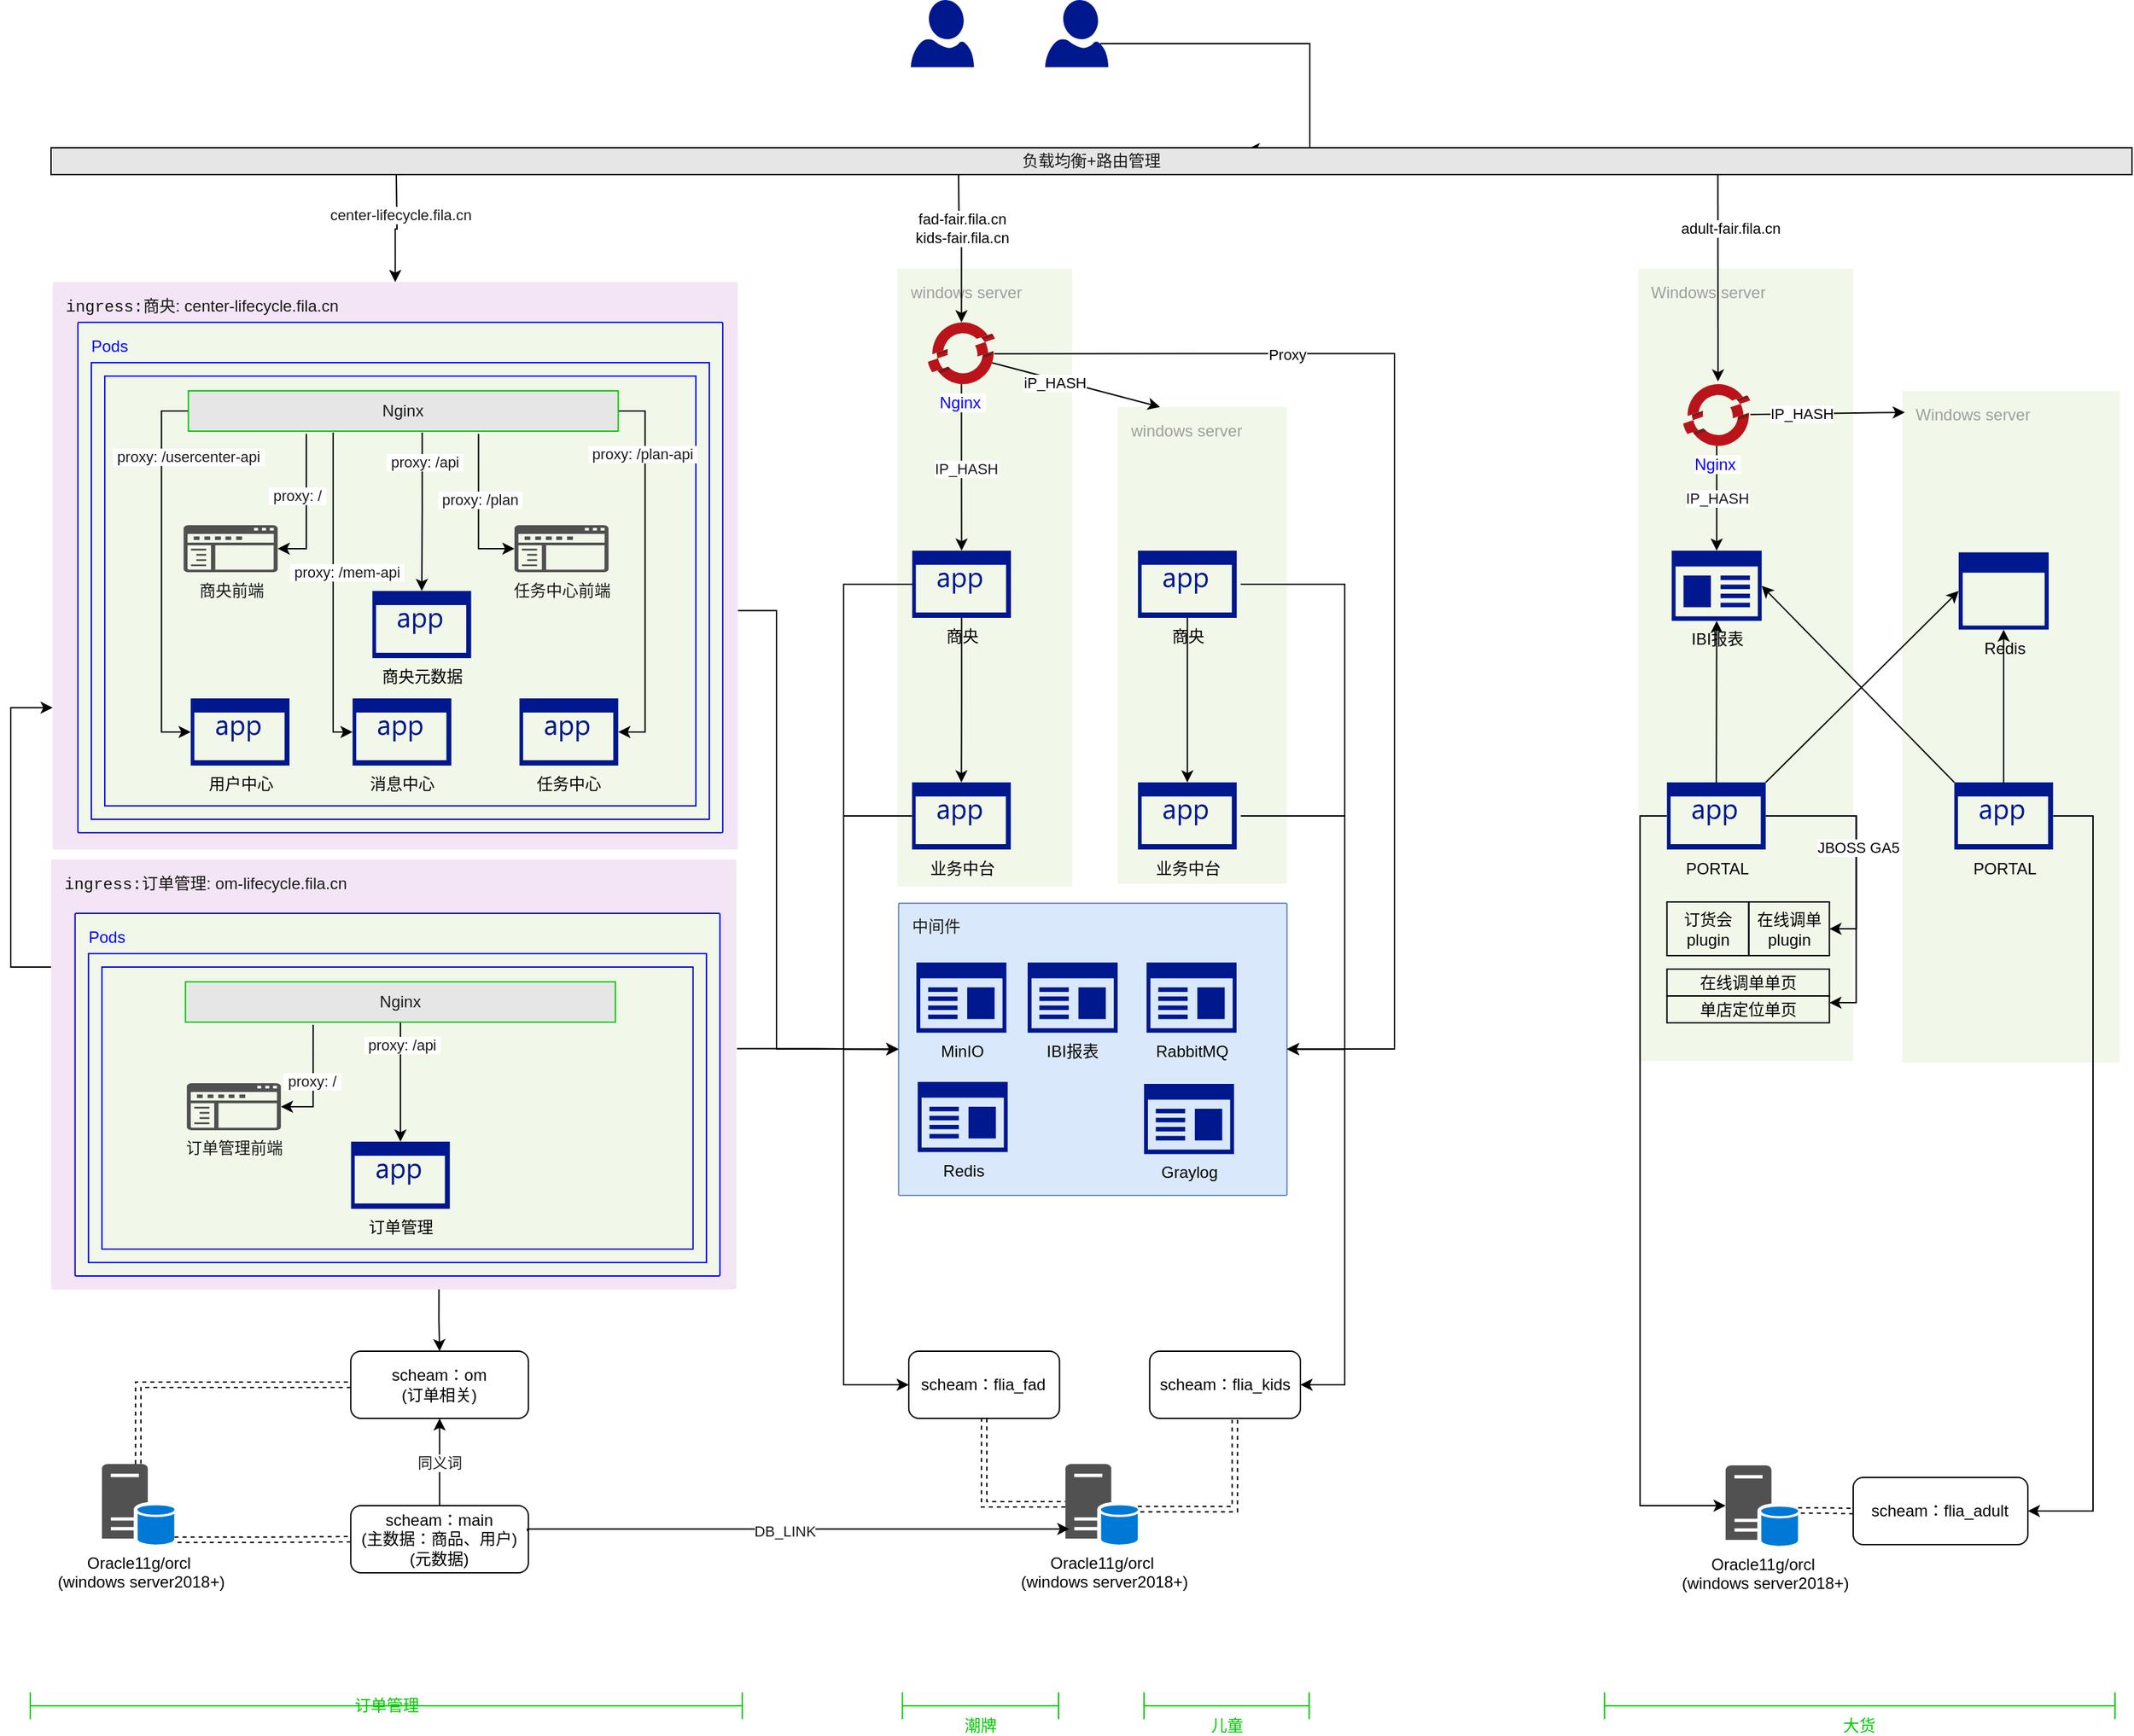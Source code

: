<mxfile version="15.1.1" type="github">
  <diagram id="Ht1M8jgEwFfnCIfOTk4-" name="Page-1">
    <mxGraphModel dx="1957" dy="445" grid="1" gridSize="10" guides="1" tooltips="1" connect="1" arrows="1" fold="1" page="1" pageScale="1" pageWidth="1169" pageHeight="827" math="0" shadow="0">
      <root>
        <mxCell id="0" />
        <mxCell id="1" parent="0" />
        <mxCell id="BOxT3LTor6TBMMufEwT3-304" value="Windows server" style="sketch=0;points=[[0,0,0],[0.25,0,0],[0.5,0,0],[0.75,0,0],[1,0,0],[1,0.25,0],[1,0.5,0],[1,0.75,0],[1,1,0],[0.75,1,0],[0.5,1,0],[0.25,1,0],[0,1,0],[0,0.75,0],[0,0.5,0],[0,0.25,0]];rounded=1;absoluteArcSize=1;arcSize=2;html=1;strokeColor=none;gradientColor=none;shadow=0;dashed=0;fontSize=12;fontColor=#9E9E9E;align=left;verticalAlign=top;spacing=10;spacingTop=-4;fillColor=#F1F8E9;" vertex="1" parent="1">
          <mxGeometry x="998" y="311" width="162" height="500" as="geometry" />
        </mxCell>
        <mxCell id="BOxT3LTor6TBMMufEwT3-303" value="Windows server" style="sketch=0;points=[[0,0,0],[0.25,0,0],[0.5,0,0],[0.75,0,0],[1,0,0],[1,0.25,0],[1,0.5,0],[1,0.75,0],[1,1,0],[0.75,1,0],[0.5,1,0],[0.25,1,0],[0,1,0],[0,0.75,0],[0,0.5,0],[0,0.25,0]];rounded=1;absoluteArcSize=1;arcSize=2;html=1;strokeColor=none;gradientColor=none;shadow=0;dashed=0;fontSize=12;fontColor=#9E9E9E;align=left;verticalAlign=top;spacing=10;spacingTop=-4;fillColor=#F1F8E9;" vertex="1" parent="1">
          <mxGeometry x="801.48" y="220" width="160" height="590" as="geometry" />
        </mxCell>
        <mxCell id="BOxT3LTor6TBMMufEwT3-302" value="windows server" style="sketch=0;points=[[0,0,0],[0.25,0,0],[0.5,0,0],[0.75,0,0],[1,0,0],[1,0.25,0],[1,0.5,0],[1,0.75,0],[1,1,0],[0.75,1,0],[0.5,1,0],[0.25,1,0],[0,1,0],[0,0.75,0],[0,0.5,0],[0,0.25,0]];rounded=1;absoluteArcSize=1;arcSize=2;html=1;strokeColor=none;gradientColor=none;shadow=0;dashed=0;fontSize=12;fontColor=#9E9E9E;align=left;verticalAlign=top;spacing=10;spacingTop=-4;fillColor=#F1F8E9;" vertex="1" parent="1">
          <mxGeometry x="413.96" y="323" width="126.04" height="355" as="geometry" />
        </mxCell>
        <mxCell id="BOxT3LTor6TBMMufEwT3-301" value="windows server" style="sketch=0;points=[[0,0,0],[0.25,0,0],[0.5,0,0],[0.75,0,0],[1,0,0],[1,0.25,0],[1,0.5,0],[1,0.75,0],[1,1,0],[0.75,1,0],[0.5,1,0],[0.25,1,0],[0,1,0],[0,0.75,0],[0,0.5,0],[0,0.25,0]];rounded=1;absoluteArcSize=1;arcSize=2;html=1;strokeColor=none;gradientColor=none;shadow=0;dashed=0;fontSize=12;fontColor=#9E9E9E;align=left;verticalAlign=top;spacing=10;spacingTop=-4;fillColor=#F1F8E9;" vertex="1" parent="1">
          <mxGeometry x="250" y="220" width="130" height="460" as="geometry" />
        </mxCell>
        <mxCell id="BOxT3LTor6TBMMufEwT3-216" style="edgeStyle=orthogonalEdgeStyle;rounded=0;orthogonalLoop=1;jettySize=auto;html=1;exitX=1;exitY=0.579;exitDx=0;exitDy=0;exitPerimeter=0;fontColor=#1A1A1A;" edge="1" parent="1" source="BOxT3LTor6TBMMufEwT3-173" target="BOxT3LTor6TBMMufEwT3-141">
          <mxGeometry relative="1" as="geometry">
            <Array as="points">
              <mxPoint x="160" y="475" />
              <mxPoint x="160" y="801" />
            </Array>
          </mxGeometry>
        </mxCell>
        <mxCell id="BOxT3LTor6TBMMufEwT3-173" value="&lt;span style=&quot;background-color: inherit ; font-family: &amp;#34;menlo&amp;#34; , &amp;#34;monaco&amp;#34; , &amp;#34;consolas&amp;#34; , &amp;#34;andale mono&amp;#34; , &amp;#34;lucida console&amp;#34; , &amp;#34;courier new&amp;#34; , monospace ; font-size: inherit ; color: rgb(18 , 18 , 18)&quot;&gt;ingress:&lt;/span&gt;&lt;font color=&quot;#1a1a1a&quot;&gt;商央: center-lifecycle.fila.cn&lt;/font&gt;" style="sketch=0;points=[[0,0,0],[0.25,0,0],[0.5,0,0],[0.75,0,0],[1,0,0],[1,0.25,0],[1,0.5,0],[1,0.75,0],[1,1,0],[0.75,1,0],[0.5,1,0],[0.25,1,0],[0,1,0],[0,0.75,0],[0,0.5,0],[0,0.25,0]];rounded=1;absoluteArcSize=1;arcSize=2;html=1;strokeColor=none;gradientColor=none;shadow=0;dashed=0;fontSize=12;fontColor=#9E9E9E;align=left;verticalAlign=top;spacing=10;spacingTop=-4;fillColor=#F3E5F5;" vertex="1" parent="1">
          <mxGeometry x="-378.79" y="230" width="510" height="422.52" as="geometry" />
        </mxCell>
        <mxCell id="BOxT3LTor6TBMMufEwT3-211" value="&lt;font color=&quot;#0000ff&quot;&gt;Pods&lt;/font&gt;" style="sketch=0;points=[[0,0,0],[0.25,0,0],[0.5,0,0],[0.75,0,0],[1,0,0],[1,0.25,0],[1,0.5,0],[1,0.75,0],[1,1,0],[0.75,1,0],[0.5,1,0],[0.25,1,0],[0,1,0],[0,0.75,0],[0,0.5,0],[0,0.25,0]];rounded=1;absoluteArcSize=1;arcSize=2;html=1;gradientColor=none;shadow=0;dashed=0;fontSize=12;fontColor=#9E9E9E;align=left;verticalAlign=top;spacing=10;spacingTop=-4;fillColor=#F1F8E9;strokeColor=#0000FF;" vertex="1" parent="1">
          <mxGeometry x="-360" y="260" width="480" height="380" as="geometry" />
        </mxCell>
        <mxCell id="BOxT3LTor6TBMMufEwT3-214" value="" style="rounded=0;whiteSpace=wrap;html=1;fontColor=#1A1A1A;align=center;verticalAlign=middle;fillColor=none;strokeColor=#0000FF;" vertex="1" parent="1">
          <mxGeometry x="-350" y="290" width="460" height="340" as="geometry" />
        </mxCell>
        <mxCell id="BOxT3LTor6TBMMufEwT3-215" value="" style="rounded=0;whiteSpace=wrap;html=1;fontColor=#1A1A1A;align=center;verticalAlign=middle;fillColor=none;strokeColor=#0000FF;" vertex="1" parent="1">
          <mxGeometry x="-340" y="300" width="440" height="320" as="geometry" />
        </mxCell>
        <mxCell id="BOxT3LTor6TBMMufEwT3-141" value="&lt;font color=&quot;#1a1a1a&quot;&gt;中间件&lt;/font&gt;" style="sketch=0;points=[[0,0,0],[0.25,0,0],[0.5,0,0],[0.75,0,0],[1,0,0],[1,0.25,0],[1,0.5,0],[1,0.75,0],[1,1,0],[0.75,1,0],[0.5,1,0],[0.25,1,0],[0,1,0],[0,0.75,0],[0,0.5,0],[0,0.25,0]];rounded=1;absoluteArcSize=1;arcSize=2;html=1;strokeColor=#6c8ebf;shadow=0;dashed=0;fontSize=12;align=left;verticalAlign=top;spacing=10;spacingTop=-4;fillColor=#dae8fc;" vertex="1" parent="1">
          <mxGeometry x="250.88" y="692.48" width="289.12" height="217.52" as="geometry" />
        </mxCell>
        <mxCell id="BOxT3LTor6TBMMufEwT3-1" value="" style="sketch=0;aspect=fixed;pointerEvents=1;shadow=0;dashed=0;html=1;strokeColor=none;labelPosition=center;verticalLabelPosition=bottom;verticalAlign=top;align=center;fillColor=#00188D;shape=mxgraph.azure.user" vertex="1" parent="1">
          <mxGeometry x="260" y="20" width="47" height="50" as="geometry" />
        </mxCell>
        <mxCell id="BOxT3LTor6TBMMufEwT3-83" style="edgeStyle=orthogonalEdgeStyle;rounded=0;orthogonalLoop=1;jettySize=auto;html=1;entryX=0.575;entryY=0.05;entryDx=0;entryDy=0;entryPerimeter=0;exitX=0.87;exitY=0.65;exitDx=0;exitDy=0;exitPerimeter=0;" edge="1" parent="1" source="BOxT3LTor6TBMMufEwT3-2" target="BOxT3LTor6TBMMufEwT3-23">
          <mxGeometry relative="1" as="geometry">
            <mxPoint x="559.695" y="115.005" as="targetPoint" />
            <Array as="points">
              <mxPoint x="557" y="53" />
            </Array>
          </mxGeometry>
        </mxCell>
        <mxCell id="BOxT3LTor6TBMMufEwT3-2" value="" style="sketch=0;aspect=fixed;pointerEvents=1;shadow=0;dashed=0;html=1;strokeColor=none;labelPosition=center;verticalLabelPosition=bottom;verticalAlign=top;align=center;fillColor=#00188D;shape=mxgraph.azure.user" vertex="1" parent="1">
          <mxGeometry x="360" y="20" width="47" height="50" as="geometry" />
        </mxCell>
        <mxCell id="BOxT3LTor6TBMMufEwT3-16" value="fad-fair.fila.cn&lt;br&gt;kids-fair.fila.cn" style="edgeStyle=orthogonalEdgeStyle;rounded=0;orthogonalLoop=1;jettySize=auto;html=1;" edge="1" parent="1" target="BOxT3LTor6TBMMufEwT3-12">
          <mxGeometry x="-0.232" y="2" relative="1" as="geometry">
            <mxPoint x="295.5" y="145" as="sourcePoint" />
            <mxPoint as="offset" />
          </mxGeometry>
        </mxCell>
        <mxCell id="BOxT3LTor6TBMMufEwT3-33" style="edgeStyle=none;rounded=0;orthogonalLoop=1;jettySize=auto;html=1;entryX=0.25;entryY=0;entryDx=0;entryDy=0;entryPerimeter=0;" edge="1" parent="1" target="BOxT3LTor6TBMMufEwT3-302">
          <mxGeometry relative="1" as="geometry">
            <mxPoint x="320" y="290" as="sourcePoint" />
            <mxPoint x="450.032" y="330.6" as="targetPoint" />
          </mxGeometry>
        </mxCell>
        <mxCell id="BOxT3LTor6TBMMufEwT3-155" value="iP_HASH" style="edgeLabel;html=1;align=center;verticalAlign=middle;resizable=0;points=[];" vertex="1" connectable="0" parent="BOxT3LTor6TBMMufEwT3-33">
          <mxGeometry x="-0.251" y="-2" relative="1" as="geometry">
            <mxPoint as="offset" />
          </mxGeometry>
        </mxCell>
        <mxCell id="BOxT3LTor6TBMMufEwT3-140" style="edgeStyle=orthogonalEdgeStyle;rounded=0;orthogonalLoop=1;jettySize=auto;html=1;exitX=0.99;exitY=0.507;exitDx=0;exitDy=0;exitPerimeter=0;" edge="1" parent="1" source="BOxT3LTor6TBMMufEwT3-12">
          <mxGeometry relative="1" as="geometry">
            <mxPoint x="320.5" y="234" as="sourcePoint" />
            <mxPoint x="540" y="801" as="targetPoint" />
            <Array as="points">
              <mxPoint x="620" y="283" />
              <mxPoint x="620" y="801" />
            </Array>
          </mxGeometry>
        </mxCell>
        <mxCell id="BOxT3LTor6TBMMufEwT3-154" value="Proxy" style="edgeLabel;html=1;align=center;verticalAlign=middle;resizable=0;points=[];" vertex="1" connectable="0" parent="BOxT3LTor6TBMMufEwT3-140">
          <mxGeometry x="-0.517" relative="1" as="geometry">
            <mxPoint x="1" as="offset" />
          </mxGeometry>
        </mxCell>
        <mxCell id="BOxT3LTor6TBMMufEwT3-307" style="edgeStyle=orthogonalEdgeStyle;rounded=0;orthogonalLoop=1;jettySize=auto;html=1;entryX=0.5;entryY=0;entryDx=0;entryDy=0;entryPerimeter=0;fontColor=#1A1A1A;" edge="1" parent="1" source="BOxT3LTor6TBMMufEwT3-12" target="BOxT3LTor6TBMMufEwT3-47">
          <mxGeometry relative="1" as="geometry" />
        </mxCell>
        <mxCell id="BOxT3LTor6TBMMufEwT3-308" value="IP_HASH" style="edgeLabel;html=1;align=center;verticalAlign=middle;resizable=0;points=[];fontColor=#1A1A1A;" vertex="1" connectable="0" parent="BOxT3LTor6TBMMufEwT3-307">
          <mxGeometry x="0.007" y="3" relative="1" as="geometry">
            <mxPoint as="offset" />
          </mxGeometry>
        </mxCell>
        <mxCell id="BOxT3LTor6TBMMufEwT3-12" value="&lt;font color=&quot;#0000ff&quot;&gt;Nginx&amp;nbsp;&lt;/font&gt;" style="sketch=0;aspect=fixed;html=1;points=[];align=center;image;fontSize=12;image=img/lib/mscae/OpenShift.svg;fillColor=#F31339;" vertex="1" parent="1">
          <mxGeometry x="272.65" y="260" width="50" height="46" as="geometry" />
        </mxCell>
        <mxCell id="BOxT3LTor6TBMMufEwT3-37" style="edgeStyle=none;rounded=0;orthogonalLoop=1;jettySize=auto;html=1;entryX=0.012;entryY=0.032;entryDx=0;entryDy=0;entryPerimeter=0;" edge="1" parent="1" source="BOxT3LTor6TBMMufEwT3-14" target="BOxT3LTor6TBMMufEwT3-304">
          <mxGeometry relative="1" as="geometry">
            <mxPoint x="1072.952" y="320.6" as="targetPoint" />
          </mxGeometry>
        </mxCell>
        <mxCell id="BOxT3LTor6TBMMufEwT3-135" value="IP_HASH" style="edgeLabel;html=1;align=center;verticalAlign=middle;resizable=0;points=[];" vertex="1" connectable="0" parent="BOxT3LTor6TBMMufEwT3-37">
          <mxGeometry x="-0.349" relative="1" as="geometry">
            <mxPoint as="offset" />
          </mxGeometry>
        </mxCell>
        <mxCell id="BOxT3LTor6TBMMufEwT3-309" value="IP_HASH" style="edgeStyle=orthogonalEdgeStyle;rounded=0;orthogonalLoop=1;jettySize=auto;html=1;entryX=0.5;entryY=0;entryDx=0;entryDy=0;entryPerimeter=0;fontColor=#1A1A1A;" edge="1" parent="1" source="BOxT3LTor6TBMMufEwT3-14" target="BOxT3LTor6TBMMufEwT3-95">
          <mxGeometry relative="1" as="geometry" />
        </mxCell>
        <mxCell id="BOxT3LTor6TBMMufEwT3-14" value="&lt;font color=&quot;#0000ff&quot;&gt;Nginx&amp;nbsp;&lt;/font&gt;" style="sketch=0;aspect=fixed;html=1;points=[];align=center;image;fontSize=12;image=img/lib/mscae/OpenShift.svg;fillColor=#F31339;" vertex="1" parent="1">
          <mxGeometry x="834.86" y="306" width="50" height="46" as="geometry" />
        </mxCell>
        <mxCell id="BOxT3LTor6TBMMufEwT3-21" value="adult-fair.fila.cn" style="endArrow=classic;html=1;entryX=0.52;entryY=-0.043;entryDx=0;entryDy=0;entryPerimeter=0;exitX=0.801;exitY=1;exitDx=0;exitDy=0;exitPerimeter=0;" edge="1" parent="1" source="BOxT3LTor6TBMMufEwT3-23" target="BOxT3LTor6TBMMufEwT3-14">
          <mxGeometry x="-0.48" y="9" width="50" height="50" relative="1" as="geometry">
            <mxPoint x="849.022" y="148.99" as="sourcePoint" />
            <mxPoint x="720" y="150" as="targetPoint" />
            <mxPoint as="offset" />
          </mxGeometry>
        </mxCell>
        <mxCell id="BOxT3LTor6TBMMufEwT3-209" style="edgeStyle=orthogonalEdgeStyle;rounded=0;orthogonalLoop=1;jettySize=auto;html=1;entryX=0.5;entryY=0;entryDx=0;entryDy=0;entryPerimeter=0;fontColor=#1A1A1A;" edge="1" parent="1" target="BOxT3LTor6TBMMufEwT3-173">
          <mxGeometry relative="1" as="geometry">
            <mxPoint x="-123" y="150" as="sourcePoint" />
          </mxGeometry>
        </mxCell>
        <mxCell id="BOxT3LTor6TBMMufEwT3-210" value="center-lifecycle.fila.cn" style="edgeLabel;html=1;align=center;verticalAlign=middle;resizable=0;points=[];fontColor=#1A1A1A;" vertex="1" connectable="0" parent="BOxT3LTor6TBMMufEwT3-209">
          <mxGeometry x="-0.27" y="2" relative="1" as="geometry">
            <mxPoint as="offset" />
          </mxGeometry>
        </mxCell>
        <mxCell id="BOxT3LTor6TBMMufEwT3-23" value="负载均衡+路由管理" style="rounded=0;whiteSpace=wrap;html=1;align=center;fontColor=#1A1A1A;fillColor=#E6E6E6;" vertex="1" parent="1">
          <mxGeometry x="-380" y="130" width="1549" height="20" as="geometry" />
        </mxCell>
        <mxCell id="BOxT3LTor6TBMMufEwT3-120" style="edgeStyle=orthogonalEdgeStyle;rounded=0;orthogonalLoop=1;jettySize=auto;html=1;exitX=0;exitY=0.5;exitDx=0;exitDy=0;exitPerimeter=0;shape=link;dashed=1;entryX=0.5;entryY=1;entryDx=0;entryDy=0;" edge="1" parent="1" source="BOxT3LTor6TBMMufEwT3-40" target="BOxT3LTor6TBMMufEwT3-121">
          <mxGeometry relative="1" as="geometry">
            <mxPoint x="294.48" y="1116" as="targetPoint" />
          </mxGeometry>
        </mxCell>
        <mxCell id="BOxT3LTor6TBMMufEwT3-138" style="edgeStyle=orthogonalEdgeStyle;rounded=0;orthogonalLoop=1;jettySize=auto;html=1;exitX=1;exitY=0.56;exitDx=0;exitDy=0;exitPerimeter=0;entryX=0.565;entryY=1.02;entryDx=0;entryDy=0;entryPerimeter=0;shape=link;dashed=1;" edge="1" parent="1" source="BOxT3LTor6TBMMufEwT3-40" target="BOxT3LTor6TBMMufEwT3-137">
          <mxGeometry relative="1" as="geometry" />
        </mxCell>
        <mxCell id="BOxT3LTor6TBMMufEwT3-40" value="Oracle11g/orcl&lt;br&gt;&amp;nbsp;(windows server2018+)" style="sketch=0;pointerEvents=1;shadow=0;dashed=0;html=1;strokeColor=none;labelPosition=center;verticalLabelPosition=bottom;verticalAlign=top;align=center;fillColor=#515151;shape=mxgraph.mscae.system_center.primary_site;" vertex="1" parent="1">
          <mxGeometry x="375.08" y="1110" width="54" height="60" as="geometry" />
        </mxCell>
        <mxCell id="BOxT3LTor6TBMMufEwT3-148" style="edgeStyle=orthogonalEdgeStyle;rounded=0;orthogonalLoop=1;jettySize=auto;html=1;exitX=0.5;exitY=1;exitDx=0;exitDy=0;exitPerimeter=0;entryX=0.5;entryY=0;entryDx=0;entryDy=0;entryPerimeter=0;" edge="1" parent="1" source="BOxT3LTor6TBMMufEwT3-47" target="BOxT3LTor6TBMMufEwT3-48">
          <mxGeometry relative="1" as="geometry" />
        </mxCell>
        <mxCell id="BOxT3LTor6TBMMufEwT3-150" style="edgeStyle=orthogonalEdgeStyle;rounded=0;orthogonalLoop=1;jettySize=auto;html=1;exitX=0;exitY=0.5;exitDx=0;exitDy=0;exitPerimeter=0;entryX=0;entryY=0.5;entryDx=0;entryDy=0;" edge="1" parent="1" source="BOxT3LTor6TBMMufEwT3-47" target="BOxT3LTor6TBMMufEwT3-121">
          <mxGeometry relative="1" as="geometry">
            <Array as="points">
              <mxPoint x="210" y="455" />
              <mxPoint x="210" y="1051" />
            </Array>
          </mxGeometry>
        </mxCell>
        <mxCell id="BOxT3LTor6TBMMufEwT3-47" value="商央" style="sketch=0;aspect=fixed;pointerEvents=1;shadow=0;dashed=0;html=1;strokeColor=none;labelPosition=center;verticalLabelPosition=bottom;verticalAlign=top;align=center;fillColor=#00188D;shape=mxgraph.mscae.enterprise.application" vertex="1" parent="1">
          <mxGeometry x="261.03" y="430" width="73.52" height="50" as="geometry" />
        </mxCell>
        <mxCell id="BOxT3LTor6TBMMufEwT3-171" style="edgeStyle=orthogonalEdgeStyle;rounded=0;orthogonalLoop=1;jettySize=auto;html=1;exitX=0;exitY=0.5;exitDx=0;exitDy=0;exitPerimeter=0;entryX=0;entryY=0.5;entryDx=0;entryDy=0;entryPerimeter=0;fontColor=#1A1A1A;" edge="1" parent="1" source="BOxT3LTor6TBMMufEwT3-48" target="BOxT3LTor6TBMMufEwT3-141">
          <mxGeometry relative="1" as="geometry">
            <Array as="points">
              <mxPoint x="210" y="628" />
              <mxPoint x="210" y="801" />
            </Array>
          </mxGeometry>
        </mxCell>
        <mxCell id="BOxT3LTor6TBMMufEwT3-48" value="业务中台" style="sketch=0;aspect=fixed;pointerEvents=1;shadow=0;dashed=0;html=1;strokeColor=none;labelPosition=center;verticalLabelPosition=bottom;verticalAlign=top;align=center;fillColor=#00188D;shape=mxgraph.mscae.enterprise.application" vertex="1" parent="1">
          <mxGeometry x="260.89" y="602.52" width="73.52" height="50" as="geometry" />
        </mxCell>
        <mxCell id="BOxT3LTor6TBMMufEwT3-149" style="edgeStyle=orthogonalEdgeStyle;rounded=0;orthogonalLoop=1;jettySize=auto;html=1;exitX=0.5;exitY=1;exitDx=0;exitDy=0;exitPerimeter=0;entryX=0.5;entryY=0;entryDx=0;entryDy=0;entryPerimeter=0;" edge="1" parent="1" source="BOxT3LTor6TBMMufEwT3-50" target="BOxT3LTor6TBMMufEwT3-51">
          <mxGeometry relative="1" as="geometry" />
        </mxCell>
        <mxCell id="BOxT3LTor6TBMMufEwT3-151" style="edgeStyle=orthogonalEdgeStyle;rounded=0;orthogonalLoop=1;jettySize=auto;html=1;exitX=1;exitY=0.5;exitDx=0;exitDy=0;exitPerimeter=0;entryX=1;entryY=0.5;entryDx=0;entryDy=0;" edge="1" parent="1" target="BOxT3LTor6TBMMufEwT3-137">
          <mxGeometry relative="1" as="geometry">
            <mxPoint x="505.6" y="455" as="sourcePoint" />
            <mxPoint x="541.64" y="967.48" as="targetPoint" />
            <Array as="points">
              <mxPoint x="583" y="455" />
              <mxPoint x="583" y="1051" />
            </Array>
          </mxGeometry>
        </mxCell>
        <mxCell id="BOxT3LTor6TBMMufEwT3-50" value="商央" style="sketch=0;aspect=fixed;pointerEvents=1;shadow=0;dashed=0;html=1;strokeColor=none;labelPosition=center;verticalLabelPosition=bottom;verticalAlign=top;align=center;fillColor=#00188D;shape=mxgraph.mscae.enterprise.application" vertex="1" parent="1">
          <mxGeometry x="429.08" y="430" width="73.52" height="50" as="geometry" />
        </mxCell>
        <mxCell id="BOxT3LTor6TBMMufEwT3-172" style="edgeStyle=orthogonalEdgeStyle;rounded=0;orthogonalLoop=1;jettySize=auto;html=1;exitX=1;exitY=0.5;exitDx=0;exitDy=0;exitPerimeter=0;fontColor=#1A1A1A;entryX=1;entryY=0.5;entryDx=0;entryDy=0;entryPerimeter=0;" edge="1" parent="1" target="BOxT3LTor6TBMMufEwT3-141">
          <mxGeometry relative="1" as="geometry">
            <mxPoint x="505.6" y="627.52" as="sourcePoint" />
            <mxPoint x="560" y="810" as="targetPoint" />
            <Array as="points">
              <mxPoint x="583" y="628" />
              <mxPoint x="583" y="801" />
            </Array>
          </mxGeometry>
        </mxCell>
        <mxCell id="BOxT3LTor6TBMMufEwT3-51" value="业务中台" style="sketch=0;aspect=fixed;pointerEvents=1;shadow=0;dashed=0;html=1;strokeColor=none;labelPosition=center;verticalLabelPosition=bottom;verticalAlign=top;align=center;fillColor=#00188D;shape=mxgraph.mscae.enterprise.application" vertex="1" parent="1">
          <mxGeometry x="429.08" y="602.52" width="73.52" height="50" as="geometry" />
        </mxCell>
        <mxCell id="BOxT3LTor6TBMMufEwT3-55" value="&lt;font color=&quot;#00cc00&quot;&gt;&lt;br&gt;&lt;br&gt;大货&lt;/font&gt;" style="shape=crossbar;whiteSpace=wrap;html=1;rounded=1;fillColor=none;strokeColor=#00CC00;" vertex="1" parent="1">
          <mxGeometry x="776.36" y="1280" width="380" height="20" as="geometry" />
        </mxCell>
        <mxCell id="BOxT3LTor6TBMMufEwT3-61" value="MinIO" style="sketch=0;aspect=fixed;pointerEvents=1;shadow=0;dashed=0;html=1;strokeColor=none;labelPosition=center;verticalLabelPosition=bottom;verticalAlign=top;align=center;fillColor=#00188D;shape=mxgraph.mscae.enterprise.app_generic;flipH=1;" vertex="1" parent="1">
          <mxGeometry x="264.15" y="736.61" width="67" height="52.26" as="geometry" />
        </mxCell>
        <mxCell id="BOxT3LTor6TBMMufEwT3-62" value="RabbitMQ" style="sketch=0;aspect=fixed;pointerEvents=1;shadow=0;dashed=0;html=1;strokeColor=none;labelPosition=center;verticalLabelPosition=bottom;verticalAlign=top;align=center;fillColor=#00188D;shape=mxgraph.mscae.enterprise.app_generic;flipH=1;" vertex="1" parent="1">
          <mxGeometry x="435.46" y="736.61" width="67" height="52.26" as="geometry" />
        </mxCell>
        <mxCell id="BOxT3LTor6TBMMufEwT3-63" value="Graylog" style="sketch=0;aspect=fixed;pointerEvents=1;shadow=0;dashed=0;html=1;strokeColor=none;labelPosition=center;verticalLabelPosition=bottom;verticalAlign=top;align=center;fillColor=#00188D;shape=mxgraph.mscae.enterprise.app_generic;flipH=1;" vertex="1" parent="1">
          <mxGeometry x="433.6" y="827" width="67" height="52.26" as="geometry" />
        </mxCell>
        <mxCell id="BOxT3LTor6TBMMufEwT3-65" value="IBI报表" style="sketch=0;aspect=fixed;pointerEvents=1;shadow=0;dashed=0;html=1;strokeColor=none;labelPosition=center;verticalLabelPosition=bottom;verticalAlign=top;align=center;fillColor=#00188D;shape=mxgraph.mscae.enterprise.app_generic;flipH=1;" vertex="1" parent="1">
          <mxGeometry x="346.96" y="736.61" width="67" height="52.26" as="geometry" />
        </mxCell>
        <mxCell id="BOxT3LTor6TBMMufEwT3-114" style="edgeStyle=orthogonalEdgeStyle;rounded=0;orthogonalLoop=1;jettySize=auto;html=1;exitX=0;exitY=0.5;exitDx=0;exitDy=0;exitPerimeter=0;entryX=0;entryY=0.5;entryDx=0;entryDy=0;entryPerimeter=0;" edge="1" parent="1" source="BOxT3LTor6TBMMufEwT3-70" target="BOxT3LTor6TBMMufEwT3-99">
          <mxGeometry relative="1" as="geometry" />
        </mxCell>
        <mxCell id="BOxT3LTor6TBMMufEwT3-124" style="edgeStyle=orthogonalEdgeStyle;rounded=0;orthogonalLoop=1;jettySize=auto;html=1;exitX=1;exitY=0.5;exitDx=0;exitDy=0;exitPerimeter=0;entryX=1;entryY=0.5;entryDx=0;entryDy=0;" edge="1" parent="1" source="BOxT3LTor6TBMMufEwT3-70" target="BOxT3LTor6TBMMufEwT3-105">
          <mxGeometry relative="1" as="geometry" />
        </mxCell>
        <mxCell id="BOxT3LTor6TBMMufEwT3-125" style="edgeStyle=orthogonalEdgeStyle;rounded=0;orthogonalLoop=1;jettySize=auto;html=1;entryX=1;entryY=0.25;entryDx=0;entryDy=0;exitX=1;exitY=0.5;exitDx=0;exitDy=0;exitPerimeter=0;" edge="1" parent="1" source="BOxT3LTor6TBMMufEwT3-70" target="BOxT3LTor6TBMMufEwT3-107">
          <mxGeometry relative="1" as="geometry" />
        </mxCell>
        <mxCell id="BOxT3LTor6TBMMufEwT3-126" value="JBOSS GA5" style="edgeLabel;html=1;align=center;verticalAlign=middle;resizable=0;points=[];" vertex="1" connectable="0" parent="BOxT3LTor6TBMMufEwT3-125">
          <mxGeometry x="-0.201" y="1" relative="1" as="geometry">
            <mxPoint as="offset" />
          </mxGeometry>
        </mxCell>
        <mxCell id="BOxT3LTor6TBMMufEwT3-130" style="edgeStyle=none;rounded=0;orthogonalLoop=1;jettySize=auto;html=1;exitX=0.5;exitY=0;exitDx=0;exitDy=0;exitPerimeter=0;entryX=0.5;entryY=1;entryDx=0;entryDy=0;entryPerimeter=0;" edge="1" parent="1" source="BOxT3LTor6TBMMufEwT3-70" target="BOxT3LTor6TBMMufEwT3-95">
          <mxGeometry relative="1" as="geometry" />
        </mxCell>
        <mxCell id="BOxT3LTor6TBMMufEwT3-133" style="edgeStyle=none;rounded=0;orthogonalLoop=1;jettySize=auto;html=1;exitX=1;exitY=0;exitDx=0;exitDy=0;exitPerimeter=0;entryX=0;entryY=0.5;entryDx=0;entryDy=0;entryPerimeter=0;" edge="1" parent="1" source="BOxT3LTor6TBMMufEwT3-70" target="BOxT3LTor6TBMMufEwT3-98">
          <mxGeometry relative="1" as="geometry" />
        </mxCell>
        <mxCell id="BOxT3LTor6TBMMufEwT3-70" value="PORTAL" style="sketch=0;aspect=fixed;pointerEvents=1;shadow=0;dashed=0;html=1;strokeColor=none;labelPosition=center;verticalLabelPosition=bottom;verticalAlign=top;align=center;fillColor=#00188D;shape=mxgraph.mscae.enterprise.application" vertex="1" parent="1">
          <mxGeometry x="822.84" y="602.52" width="73.52" height="50" as="geometry" />
        </mxCell>
        <mxCell id="BOxT3LTor6TBMMufEwT3-115" style="edgeStyle=orthogonalEdgeStyle;rounded=0;orthogonalLoop=1;jettySize=auto;html=1;entryX=1;entryY=0.5;entryDx=0;entryDy=0;exitX=1;exitY=0.5;exitDx=0;exitDy=0;exitPerimeter=0;" edge="1" parent="1" source="BOxT3LTor6TBMMufEwT3-74" target="BOxT3LTor6TBMMufEwT3-111">
          <mxGeometry relative="1" as="geometry">
            <mxPoint x="1140" y="620" as="sourcePoint" />
            <Array as="points">
              <mxPoint x="1140" y="628" />
              <mxPoint x="1140" y="1145" />
            </Array>
          </mxGeometry>
        </mxCell>
        <mxCell id="BOxT3LTor6TBMMufEwT3-131" style="edgeStyle=none;rounded=0;orthogonalLoop=1;jettySize=auto;html=1;exitX=0.5;exitY=0;exitDx=0;exitDy=0;exitPerimeter=0;entryX=0.5;entryY=1;entryDx=0;entryDy=0;entryPerimeter=0;" edge="1" parent="1" source="BOxT3LTor6TBMMufEwT3-74" target="BOxT3LTor6TBMMufEwT3-98">
          <mxGeometry relative="1" as="geometry" />
        </mxCell>
        <mxCell id="BOxT3LTor6TBMMufEwT3-136" style="edgeStyle=none;rounded=0;orthogonalLoop=1;jettySize=auto;html=1;exitX=0;exitY=0;exitDx=0;exitDy=0;exitPerimeter=0;entryX=1;entryY=0.5;entryDx=0;entryDy=0;entryPerimeter=0;" edge="1" parent="1" source="BOxT3LTor6TBMMufEwT3-74" target="BOxT3LTor6TBMMufEwT3-95">
          <mxGeometry relative="1" as="geometry" />
        </mxCell>
        <mxCell id="BOxT3LTor6TBMMufEwT3-74" value="PORTAL" style="sketch=0;aspect=fixed;pointerEvents=1;shadow=0;dashed=0;html=1;strokeColor=none;labelPosition=center;verticalLabelPosition=bottom;verticalAlign=top;align=center;fillColor=#00188D;shape=mxgraph.mscae.enterprise.application" vertex="1" parent="1">
          <mxGeometry x="1036.74" y="602.52" width="73.52" height="50" as="geometry" />
        </mxCell>
        <mxCell id="BOxT3LTor6TBMMufEwT3-77" value="&lt;br&gt;&lt;br&gt;潮牌" style="shape=crossbar;whiteSpace=wrap;html=1;rounded=1;fillColor=none;strokeColor=#00CC00;fontColor=#00CC00;" vertex="1" parent="1">
          <mxGeometry x="253.75" y="1280" width="116.25" height="20" as="geometry" />
        </mxCell>
        <mxCell id="BOxT3LTor6TBMMufEwT3-78" value="&lt;br&gt;&lt;br&gt;儿童" style="shape=crossbar;whiteSpace=wrap;html=1;rounded=1;fillColor=none;strokeColor=#00CC00;fontColor=#00CC00;" vertex="1" parent="1">
          <mxGeometry x="433.6" y="1280" width="122.96" height="20" as="geometry" />
        </mxCell>
        <mxCell id="BOxT3LTor6TBMMufEwT3-95" value="IBI报表" style="sketch=0;aspect=fixed;pointerEvents=1;shadow=0;dashed=0;html=1;strokeColor=none;labelPosition=center;verticalLabelPosition=bottom;verticalAlign=top;align=center;fillColor=#00188D;shape=mxgraph.mscae.enterprise.app_generic" vertex="1" parent="1">
          <mxGeometry x="826.36" y="430" width="67" height="52.26" as="geometry" />
        </mxCell>
        <mxCell id="BOxT3LTor6TBMMufEwT3-98" value="Redis" style="sketch=0;aspect=fixed;pointerEvents=1;shadow=0;dashed=0;html=1;strokeColor=none;labelPosition=center;verticalLabelPosition=bottom;verticalAlign=top;align=center;fillColor=#00188D;shape=mxgraph.mscae.enterprise.application_blank" vertex="1" parent="1">
          <mxGeometry x="1040" y="431.19" width="67" height="57.62" as="geometry" />
        </mxCell>
        <mxCell id="BOxT3LTor6TBMMufEwT3-116" style="edgeStyle=orthogonalEdgeStyle;rounded=0;orthogonalLoop=1;jettySize=auto;html=1;exitX=1;exitY=0.56;exitDx=0;exitDy=0;exitPerimeter=0;entryX=0;entryY=0.5;entryDx=0;entryDy=0;dashed=1;shape=link;" edge="1" parent="1" source="BOxT3LTor6TBMMufEwT3-99" target="BOxT3LTor6TBMMufEwT3-111">
          <mxGeometry relative="1" as="geometry" />
        </mxCell>
        <mxCell id="BOxT3LTor6TBMMufEwT3-99" value="Oracle11g/orcl&lt;br&gt;&amp;nbsp;(windows server2018+)" style="sketch=0;pointerEvents=1;shadow=0;dashed=0;html=1;strokeColor=none;labelPosition=center;verticalLabelPosition=bottom;verticalAlign=top;align=center;fillColor=#515151;shape=mxgraph.mscae.system_center.primary_site;" vertex="1" parent="1">
          <mxGeometry x="866.52" y="1111" width="54" height="60" as="geometry" />
        </mxCell>
        <mxCell id="BOxT3LTor6TBMMufEwT3-104" value="订货会plugin" style="rounded=0;whiteSpace=wrap;html=1;fillColor=none;" vertex="1" parent="1">
          <mxGeometry x="822.84" y="691.52" width="60.92" height="40" as="geometry" />
        </mxCell>
        <mxCell id="BOxT3LTor6TBMMufEwT3-105" value="在线调单plugin" style="rounded=0;whiteSpace=wrap;html=1;fillColor=none;" vertex="1" parent="1">
          <mxGeometry x="883.76" y="691.52" width="60" height="40" as="geometry" />
        </mxCell>
        <mxCell id="BOxT3LTor6TBMMufEwT3-106" value="在线调单单页" style="rounded=0;whiteSpace=wrap;html=1;fillColor=none;" vertex="1" parent="1">
          <mxGeometry x="822.84" y="741.52" width="120.92" height="20" as="geometry" />
        </mxCell>
        <mxCell id="BOxT3LTor6TBMMufEwT3-107" value="单店定位单页" style="rounded=0;whiteSpace=wrap;html=1;fillColor=none;" vertex="1" parent="1">
          <mxGeometry x="822.84" y="761.52" width="120.92" height="20" as="geometry" />
        </mxCell>
        <mxCell id="BOxT3LTor6TBMMufEwT3-111" value="scheam：flia_adult" style="rounded=1;whiteSpace=wrap;html=1;fillColor=none;align=center;verticalAlign=middle;" vertex="1" parent="1">
          <mxGeometry x="961.48" y="1120" width="130" height="50" as="geometry" />
        </mxCell>
        <mxCell id="BOxT3LTor6TBMMufEwT3-121" value="scheam：flia_fad" style="rounded=1;whiteSpace=wrap;html=1;fillColor=none;align=center;verticalAlign=middle;" vertex="1" parent="1">
          <mxGeometry x="258.48" y="1026" width="112.21" height="50" as="geometry" />
        </mxCell>
        <mxCell id="BOxT3LTor6TBMMufEwT3-137" value="scheam：flia_kids" style="rounded=1;whiteSpace=wrap;html=1;fillColor=none;align=center;verticalAlign=middle;" vertex="1" parent="1">
          <mxGeometry x="437.79" y="1026" width="112.21" height="50" as="geometry" />
        </mxCell>
        <mxCell id="BOxT3LTor6TBMMufEwT3-142" value="Redis" style="sketch=0;aspect=fixed;pointerEvents=1;shadow=0;dashed=0;html=1;strokeColor=none;labelPosition=center;verticalLabelPosition=bottom;verticalAlign=top;align=center;fillColor=#00188D;shape=mxgraph.mscae.enterprise.app_generic;flipH=1;" vertex="1" parent="1">
          <mxGeometry x="265.12" y="825.48" width="67" height="52.26" as="geometry" />
        </mxCell>
        <mxCell id="BOxT3LTor6TBMMufEwT3-296" style="edgeStyle=orthogonalEdgeStyle;rounded=0;orthogonalLoop=1;jettySize=auto;html=1;exitX=0.5;exitY=0;exitDx=0;exitDy=0;exitPerimeter=0;entryX=0;entryY=0.5;entryDx=0;entryDy=0;fontColor=#1A1A1A;shape=link;dashed=1;" edge="1" parent="1" source="BOxT3LTor6TBMMufEwT3-158" target="BOxT3LTor6TBMMufEwT3-293">
          <mxGeometry relative="1" as="geometry" />
        </mxCell>
        <mxCell id="BOxT3LTor6TBMMufEwT3-158" value="Oracle11g/orcl&lt;br&gt;&amp;nbsp;(windows server2018+)" style="sketch=0;pointerEvents=1;shadow=0;dashed=0;html=1;strokeColor=none;labelPosition=center;verticalLabelPosition=bottom;verticalAlign=top;align=center;fillColor=#515151;shape=mxgraph.mscae.system_center.primary_site;" vertex="1" parent="1">
          <mxGeometry x="-342.12" y="1110" width="54" height="60" as="geometry" />
        </mxCell>
        <mxCell id="BOxT3LTor6TBMMufEwT3-159" value="订单管理" style="shape=crossbar;whiteSpace=wrap;html=1;rounded=1;fillColor=none;strokeColor=#00CC00;fontColor=#00CC00;" vertex="1" parent="1">
          <mxGeometry x="-395.43" y="1280" width="530" height="20" as="geometry" />
        </mxCell>
        <mxCell id="BOxT3LTor6TBMMufEwT3-161" style="edgeStyle=orthogonalEdgeStyle;rounded=0;orthogonalLoop=1;jettySize=auto;html=1;exitX=1;exitY=0.94;exitDx=0;exitDy=0;exitPerimeter=0;shape=link;dashed=1;" edge="1" parent="1" source="BOxT3LTor6TBMMufEwT3-158" target="BOxT3LTor6TBMMufEwT3-162">
          <mxGeometry relative="1" as="geometry">
            <mxPoint x="-121.91" y="981" as="targetPoint" />
            <mxPoint x="-91.95" y="957.48" as="sourcePoint" />
          </mxGeometry>
        </mxCell>
        <mxCell id="BOxT3LTor6TBMMufEwT3-294" value="同义词" style="edgeStyle=orthogonalEdgeStyle;rounded=0;orthogonalLoop=1;jettySize=auto;html=1;exitX=0.5;exitY=0;exitDx=0;exitDy=0;entryX=0.5;entryY=1;entryDx=0;entryDy=0;fontColor=#1A1A1A;" edge="1" parent="1" source="BOxT3LTor6TBMMufEwT3-162" target="BOxT3LTor6TBMMufEwT3-293">
          <mxGeometry relative="1" as="geometry" />
        </mxCell>
        <mxCell id="BOxT3LTor6TBMMufEwT3-312" style="edgeStyle=orthogonalEdgeStyle;rounded=0;orthogonalLoop=1;jettySize=auto;html=1;entryX=0.054;entryY=0.806;entryDx=0;entryDy=0;entryPerimeter=0;fontColor=#1A1A1A;exitX=0.995;exitY=0.38;exitDx=0;exitDy=0;exitPerimeter=0;" edge="1" parent="1" source="BOxT3LTor6TBMMufEwT3-162" target="BOxT3LTor6TBMMufEwT3-40">
          <mxGeometry relative="1" as="geometry">
            <mxPoint x="-25" y="1167" as="sourcePoint" />
            <Array as="points">
              <mxPoint x="-25" y="1158" />
            </Array>
          </mxGeometry>
        </mxCell>
        <mxCell id="BOxT3LTor6TBMMufEwT3-313" value="DB_LINK" style="edgeLabel;html=1;align=center;verticalAlign=middle;resizable=0;points=[];fontColor=#1A1A1A;" vertex="1" connectable="0" parent="BOxT3LTor6TBMMufEwT3-312">
          <mxGeometry x="-0.05" y="-1" relative="1" as="geometry">
            <mxPoint as="offset" />
          </mxGeometry>
        </mxCell>
        <mxCell id="BOxT3LTor6TBMMufEwT3-162" value="scheam：main&lt;br&gt;(主数据：商品、用户)&lt;br&gt;(元数据)" style="rounded=1;whiteSpace=wrap;html=1;fillColor=none;align=center;verticalAlign=middle;" vertex="1" parent="1">
          <mxGeometry x="-156.88" y="1141" width="132.21" height="50" as="geometry" />
        </mxCell>
        <mxCell id="BOxT3LTor6TBMMufEwT3-175" value="用户中心" style="sketch=0;aspect=fixed;pointerEvents=1;shadow=0;dashed=0;html=1;strokeColor=none;labelPosition=center;verticalLabelPosition=bottom;verticalAlign=top;align=center;fillColor=#00188D;shape=mxgraph.mscae.enterprise.application" vertex="1" parent="1">
          <mxGeometry x="-276.03" y="540" width="73.52" height="50" as="geometry" />
        </mxCell>
        <mxCell id="BOxT3LTor6TBMMufEwT3-177" value="消息中心" style="sketch=0;aspect=fixed;pointerEvents=1;shadow=0;dashed=0;html=1;strokeColor=none;labelPosition=center;verticalLabelPosition=bottom;verticalAlign=top;align=center;fillColor=#00188D;shape=mxgraph.mscae.enterprise.application" vertex="1" parent="1">
          <mxGeometry x="-155.55" y="540" width="73.52" height="50" as="geometry" />
        </mxCell>
        <mxCell id="BOxT3LTor6TBMMufEwT3-178" value="任务中心" style="sketch=0;aspect=fixed;pointerEvents=1;shadow=0;dashed=0;html=1;strokeColor=none;labelPosition=center;verticalLabelPosition=bottom;verticalAlign=top;align=center;fillColor=#00188D;shape=mxgraph.mscae.enterprise.application" vertex="1" parent="1">
          <mxGeometry x="-31.31" y="540" width="73.52" height="50" as="geometry" />
        </mxCell>
        <mxCell id="BOxT3LTor6TBMMufEwT3-196" style="edgeStyle=orthogonalEdgeStyle;rounded=0;orthogonalLoop=1;jettySize=auto;html=1;exitX=0;exitY=0.5;exitDx=0;exitDy=0;entryX=0;entryY=0.5;entryDx=0;entryDy=0;entryPerimeter=0;fontColor=#1A1A1A;" edge="1" parent="1" source="BOxT3LTor6TBMMufEwT3-182" target="BOxT3LTor6TBMMufEwT3-175">
          <mxGeometry relative="1" as="geometry" />
        </mxCell>
        <mxCell id="BOxT3LTor6TBMMufEwT3-203" value="&amp;nbsp;proxy: /usercenter-api&amp;nbsp;" style="edgeLabel;html=1;align=center;verticalAlign=middle;resizable=0;points=[];fontColor=#1A1A1A;" vertex="1" connectable="0" parent="BOxT3LTor6TBMMufEwT3-196">
          <mxGeometry x="-0.669" y="1" relative="1" as="geometry">
            <mxPoint x="19" y="7" as="offset" />
          </mxGeometry>
        </mxCell>
        <mxCell id="BOxT3LTor6TBMMufEwT3-197" style="edgeStyle=orthogonalEdgeStyle;rounded=0;orthogonalLoop=1;jettySize=auto;html=1;exitX=0.544;exitY=1.033;exitDx=0;exitDy=0;entryX=0.5;entryY=0;entryDx=0;entryDy=0;entryPerimeter=0;fontColor=#1A1A1A;exitPerimeter=0;" edge="1" parent="1" source="BOxT3LTor6TBMMufEwT3-182" target="BOxT3LTor6TBMMufEwT3-193">
          <mxGeometry relative="1" as="geometry" />
        </mxCell>
        <mxCell id="BOxT3LTor6TBMMufEwT3-198" value="&amp;nbsp;proxy: /api&amp;nbsp;" style="edgeLabel;html=1;align=center;verticalAlign=middle;resizable=0;points=[];fontColor=#1A1A1A;" vertex="1" connectable="0" parent="BOxT3LTor6TBMMufEwT3-197">
          <mxGeometry x="-0.629" y="1" relative="1" as="geometry">
            <mxPoint as="offset" />
          </mxGeometry>
        </mxCell>
        <mxCell id="BOxT3LTor6TBMMufEwT3-200" style="edgeStyle=orthogonalEdgeStyle;rounded=0;orthogonalLoop=1;jettySize=auto;html=1;exitX=1;exitY=0.5;exitDx=0;exitDy=0;entryX=1;entryY=0.5;entryDx=0;entryDy=0;entryPerimeter=0;fontColor=#1A1A1A;" edge="1" parent="1" source="BOxT3LTor6TBMMufEwT3-182" target="BOxT3LTor6TBMMufEwT3-178">
          <mxGeometry relative="1" as="geometry" />
        </mxCell>
        <mxCell id="BOxT3LTor6TBMMufEwT3-201" value="&amp;nbsp;proxy: /plan-api&amp;nbsp;" style="edgeLabel;html=1;align=center;verticalAlign=middle;resizable=0;points=[];fontColor=#1A1A1A;" vertex="1" connectable="0" parent="BOxT3LTor6TBMMufEwT3-200">
          <mxGeometry x="-0.628" y="-2" relative="1" as="geometry">
            <mxPoint as="offset" />
          </mxGeometry>
        </mxCell>
        <mxCell id="BOxT3LTor6TBMMufEwT3-204" style="edgeStyle=orthogonalEdgeStyle;rounded=0;orthogonalLoop=1;jettySize=auto;html=1;entryX=1;entryY=0.5;entryDx=0;entryDy=0;entryPerimeter=0;fontColor=#1A1A1A;" edge="1" parent="1" target="BOxT3LTor6TBMMufEwT3-191">
          <mxGeometry relative="1" as="geometry">
            <mxPoint x="-190" y="343" as="sourcePoint" />
            <Array as="points">
              <mxPoint x="-190" y="343" />
              <mxPoint x="-190" y="429" />
            </Array>
          </mxGeometry>
        </mxCell>
        <mxCell id="BOxT3LTor6TBMMufEwT3-205" value="&amp;nbsp;proxy: /&amp;nbsp;" style="edgeLabel;html=1;align=center;verticalAlign=middle;resizable=0;points=[];fontColor=#1A1A1A;" vertex="1" connectable="0" parent="BOxT3LTor6TBMMufEwT3-204">
          <mxGeometry x="-0.007" y="-1" relative="1" as="geometry">
            <mxPoint x="-6" y="-7" as="offset" />
          </mxGeometry>
        </mxCell>
        <mxCell id="BOxT3LTor6TBMMufEwT3-207" style="edgeStyle=orthogonalEdgeStyle;rounded=0;orthogonalLoop=1;jettySize=auto;html=1;entryX=0;entryY=0.5;entryDx=0;entryDy=0;entryPerimeter=0;fontColor=#1A1A1A;exitX=0.675;exitY=1.067;exitDx=0;exitDy=0;exitPerimeter=0;" edge="1" parent="1" source="BOxT3LTor6TBMMufEwT3-182" target="BOxT3LTor6TBMMufEwT3-192">
          <mxGeometry relative="1" as="geometry" />
        </mxCell>
        <mxCell id="BOxT3LTor6TBMMufEwT3-208" value="&amp;nbsp;proxy: /plan&amp;nbsp;" style="edgeLabel;html=1;align=center;verticalAlign=middle;resizable=0;points=[];fontColor=#1A1A1A;" vertex="1" connectable="0" parent="BOxT3LTor6TBMMufEwT3-207">
          <mxGeometry x="-0.127" y="1" relative="1" as="geometry">
            <mxPoint as="offset" />
          </mxGeometry>
        </mxCell>
        <mxCell id="BOxT3LTor6TBMMufEwT3-267" style="edgeStyle=orthogonalEdgeStyle;rounded=0;orthogonalLoop=1;jettySize=auto;html=1;entryX=0;entryY=0.5;entryDx=0;entryDy=0;entryPerimeter=0;fontColor=#1A1A1A;" edge="1" parent="1" target="BOxT3LTor6TBMMufEwT3-177">
          <mxGeometry relative="1" as="geometry">
            <mxPoint x="-170" y="342" as="sourcePoint" />
            <Array as="points">
              <mxPoint x="-170" y="565" />
            </Array>
          </mxGeometry>
        </mxCell>
        <mxCell id="BOxT3LTor6TBMMufEwT3-269" value="&amp;nbsp;proxy: /mem-api&amp;nbsp;" style="edgeLabel;html=1;align=center;verticalAlign=middle;resizable=0;points=[];fontColor=#1A1A1A;" vertex="1" connectable="0" parent="BOxT3LTor6TBMMufEwT3-267">
          <mxGeometry x="-0.228" y="-2" relative="1" as="geometry">
            <mxPoint x="12" y="12" as="offset" />
          </mxGeometry>
        </mxCell>
        <mxCell id="BOxT3LTor6TBMMufEwT3-182" value="Nginx" style="rounded=0;whiteSpace=wrap;html=1;fontColor=#1A1A1A;strokeColor=#00CC00;fillColor=#E6E6E6;align=center;verticalAlign=middle;" vertex="1" parent="1">
          <mxGeometry x="-277.79" y="311" width="320" height="30" as="geometry" />
        </mxCell>
        <mxCell id="BOxT3LTor6TBMMufEwT3-191" value="商央前端" style="sketch=0;pointerEvents=1;shadow=0;dashed=0;html=1;strokeColor=none;labelPosition=center;verticalLabelPosition=bottom;verticalAlign=top;align=center;fillColor=#505050;shape=mxgraph.mscae.intune.company_portal;fontColor=#1A1A1A;" vertex="1" parent="1">
          <mxGeometry x="-281.31" y="411" width="70" height="35" as="geometry" />
        </mxCell>
        <mxCell id="BOxT3LTor6TBMMufEwT3-192" value="任务中心前端" style="sketch=0;pointerEvents=1;shadow=0;dashed=0;html=1;strokeColor=none;labelPosition=center;verticalLabelPosition=bottom;verticalAlign=top;align=center;fillColor=#505050;shape=mxgraph.mscae.intune.company_portal;fontColor=#1A1A1A;" vertex="1" parent="1">
          <mxGeometry x="-35.03" y="411" width="70" height="35" as="geometry" />
        </mxCell>
        <mxCell id="BOxT3LTor6TBMMufEwT3-193" value="商央元数据" style="sketch=0;aspect=fixed;pointerEvents=1;shadow=0;dashed=0;html=1;strokeColor=none;labelPosition=center;verticalLabelPosition=bottom;verticalAlign=top;align=center;fillColor=#00188D;shape=mxgraph.mscae.enterprise.application" vertex="1" parent="1">
          <mxGeometry x="-140.79" y="460" width="73.52" height="50" as="geometry" />
        </mxCell>
        <mxCell id="BOxT3LTor6TBMMufEwT3-295" style="edgeStyle=orthogonalEdgeStyle;rounded=0;orthogonalLoop=1;jettySize=auto;html=1;entryX=0.5;entryY=0;entryDx=0;entryDy=0;fontColor=#1A1A1A;exitX=0.566;exitY=1;exitDx=0;exitDy=0;exitPerimeter=0;" edge="1" parent="1" source="BOxT3LTor6TBMMufEwT3-276" target="BOxT3LTor6TBMMufEwT3-293">
          <mxGeometry relative="1" as="geometry">
            <mxPoint x="-90" y="1080" as="sourcePoint" />
          </mxGeometry>
        </mxCell>
        <mxCell id="BOxT3LTor6TBMMufEwT3-297" style="edgeStyle=orthogonalEdgeStyle;rounded=0;orthogonalLoop=1;jettySize=auto;html=1;exitX=1.001;exitY=0.44;exitDx=0;exitDy=0;exitPerimeter=0;entryX=0;entryY=0.5;entryDx=0;entryDy=0;entryPerimeter=0;fontColor=#1A1A1A;" edge="1" parent="1" source="BOxT3LTor6TBMMufEwT3-276" target="BOxT3LTor6TBMMufEwT3-141">
          <mxGeometry relative="1" as="geometry">
            <Array as="points" />
          </mxGeometry>
        </mxCell>
        <mxCell id="BOxT3LTor6TBMMufEwT3-299" style="edgeStyle=orthogonalEdgeStyle;rounded=0;orthogonalLoop=1;jettySize=auto;html=1;exitX=0;exitY=0.25;exitDx=0;exitDy=0;exitPerimeter=0;entryX=0;entryY=0.75;entryDx=0;entryDy=0;entryPerimeter=0;fontColor=#1A1A1A;" edge="1" parent="1" source="BOxT3LTor6TBMMufEwT3-276" target="BOxT3LTor6TBMMufEwT3-173">
          <mxGeometry relative="1" as="geometry">
            <Array as="points">
              <mxPoint x="-410" y="740" />
              <mxPoint x="-410" y="547" />
            </Array>
          </mxGeometry>
        </mxCell>
        <mxCell id="BOxT3LTor6TBMMufEwT3-276" value="&lt;span style=&quot;background-color: inherit ; font-family: &amp;#34;menlo&amp;#34; , &amp;#34;monaco&amp;#34; , &amp;#34;consolas&amp;#34; , &amp;#34;andale mono&amp;#34; , &amp;#34;lucida console&amp;#34; , &amp;#34;courier new&amp;#34; , monospace ; font-size: inherit ; color: rgb(18 , 18 , 18)&quot;&gt;ingress:订单管理&lt;/span&gt;&lt;font color=&quot;#1a1a1a&quot;&gt;: om-lifecycle.fila.cn&lt;/font&gt;" style="sketch=0;points=[[0,0,0],[0.25,0,0],[0.5,0,0],[0.75,0,0],[1,0,0],[1,0.25,0],[1,0.5,0],[1,0.75,0],[1,1,0],[0.75,1,0],[0.5,1,0],[0.25,1,0],[0,1,0],[0,0.75,0],[0,0.5,0],[0,0.25,0]];rounded=1;absoluteArcSize=1;arcSize=2;html=1;strokeColor=none;gradientColor=none;shadow=0;dashed=0;fontSize=12;fontColor=#9E9E9E;align=left;verticalAlign=top;spacing=10;spacingTop=-4;fillColor=#F3E5F5;" vertex="1" parent="1">
          <mxGeometry x="-379.91" y="660" width="510" height="320" as="geometry" />
        </mxCell>
        <mxCell id="BOxT3LTor6TBMMufEwT3-277" value="&lt;font color=&quot;#0000ff&quot;&gt;Pods&lt;/font&gt;" style="sketch=0;points=[[0,0,0],[0.25,0,0],[0.5,0,0],[0.75,0,0],[1,0,0],[1,0.25,0],[1,0.5,0],[1,0.75,0],[1,1,0],[0.75,1,0],[0.5,1,0],[0.25,1,0],[0,1,0],[0,0.75,0],[0,0.5,0],[0,0.25,0]];rounded=1;absoluteArcSize=1;arcSize=2;html=1;gradientColor=none;shadow=0;dashed=0;fontSize=12;fontColor=#9E9E9E;align=left;verticalAlign=top;spacing=10;spacingTop=-4;fillColor=#F1F8E9;strokeColor=#0000FF;" vertex="1" parent="1">
          <mxGeometry x="-362.12" y="700" width="480" height="270" as="geometry" />
        </mxCell>
        <mxCell id="BOxT3LTor6TBMMufEwT3-278" value="" style="rounded=0;whiteSpace=wrap;html=1;fontColor=#1A1A1A;align=center;verticalAlign=middle;fillColor=none;strokeColor=#0000FF;" vertex="1" parent="1">
          <mxGeometry x="-352.12" y="730" width="460" height="230" as="geometry" />
        </mxCell>
        <mxCell id="BOxT3LTor6TBMMufEwT3-279" value="" style="rounded=0;whiteSpace=wrap;html=1;fontColor=#1A1A1A;align=center;verticalAlign=middle;fillColor=none;strokeColor=#0000FF;" vertex="1" parent="1">
          <mxGeometry x="-342.12" y="740" width="440" height="210" as="geometry" />
        </mxCell>
        <mxCell id="BOxT3LTor6TBMMufEwT3-280" style="edgeStyle=orthogonalEdgeStyle;rounded=0;orthogonalLoop=1;jettySize=auto;html=1;exitX=0.5;exitY=1;exitDx=0;exitDy=0;entryX=0.5;entryY=0;entryDx=0;entryDy=0;entryPerimeter=0;fontColor=#1A1A1A;" edge="1" parent="1" source="BOxT3LTor6TBMMufEwT3-284" target="BOxT3LTor6TBMMufEwT3-289">
          <mxGeometry relative="1" as="geometry" />
        </mxCell>
        <mxCell id="BOxT3LTor6TBMMufEwT3-281" value="&amp;nbsp;proxy: /api&amp;nbsp;" style="edgeLabel;html=1;align=center;verticalAlign=middle;resizable=0;points=[];fontColor=#1A1A1A;" vertex="1" connectable="0" parent="BOxT3LTor6TBMMufEwT3-280">
          <mxGeometry x="-0.629" y="1" relative="1" as="geometry">
            <mxPoint as="offset" />
          </mxGeometry>
        </mxCell>
        <mxCell id="BOxT3LTor6TBMMufEwT3-282" style="edgeStyle=orthogonalEdgeStyle;rounded=0;orthogonalLoop=1;jettySize=auto;html=1;exitX=0.297;exitY=1.067;exitDx=0;exitDy=0;entryX=1;entryY=0.5;entryDx=0;entryDy=0;entryPerimeter=0;fontColor=#1A1A1A;exitPerimeter=0;" edge="1" parent="1" source="BOxT3LTor6TBMMufEwT3-284" target="BOxT3LTor6TBMMufEwT3-285">
          <mxGeometry relative="1" as="geometry" />
        </mxCell>
        <mxCell id="BOxT3LTor6TBMMufEwT3-283" value="&amp;nbsp;proxy: /&amp;nbsp;" style="edgeLabel;html=1;align=center;verticalAlign=middle;resizable=0;points=[];fontColor=#1A1A1A;" vertex="1" connectable="0" parent="BOxT3LTor6TBMMufEwT3-282">
          <mxGeometry x="-0.007" y="-1" relative="1" as="geometry">
            <mxPoint as="offset" />
          </mxGeometry>
        </mxCell>
        <mxCell id="BOxT3LTor6TBMMufEwT3-284" value="Nginx" style="rounded=0;whiteSpace=wrap;html=1;fontColor=#1A1A1A;strokeColor=#00CC00;fillColor=#E6E6E6;align=center;verticalAlign=middle;" vertex="1" parent="1">
          <mxGeometry x="-279.91" y="751" width="320" height="30" as="geometry" />
        </mxCell>
        <mxCell id="BOxT3LTor6TBMMufEwT3-285" value="订单管理前端" style="sketch=0;pointerEvents=1;shadow=0;dashed=0;html=1;strokeColor=none;labelPosition=center;verticalLabelPosition=bottom;verticalAlign=top;align=center;fillColor=#505050;shape=mxgraph.mscae.intune.company_portal;fontColor=#1A1A1A;" vertex="1" parent="1">
          <mxGeometry x="-278.91" y="826.48" width="70" height="35" as="geometry" />
        </mxCell>
        <mxCell id="BOxT3LTor6TBMMufEwT3-289" value="订单管理" style="sketch=0;aspect=fixed;pointerEvents=1;shadow=0;dashed=0;html=1;strokeColor=none;labelPosition=center;verticalLabelPosition=bottom;verticalAlign=top;align=center;fillColor=#00188D;shape=mxgraph.mscae.enterprise.application" vertex="1" parent="1">
          <mxGeometry x="-156.67" y="870" width="73.52" height="50" as="geometry" />
        </mxCell>
        <mxCell id="BOxT3LTor6TBMMufEwT3-293" value="scheam：om&lt;br&gt;(订单相关)" style="rounded=1;whiteSpace=wrap;html=1;fillColor=none;align=center;verticalAlign=middle;" vertex="1" parent="1">
          <mxGeometry x="-156.88" y="1026" width="132.21" height="50" as="geometry" />
        </mxCell>
      </root>
    </mxGraphModel>
  </diagram>
</mxfile>
